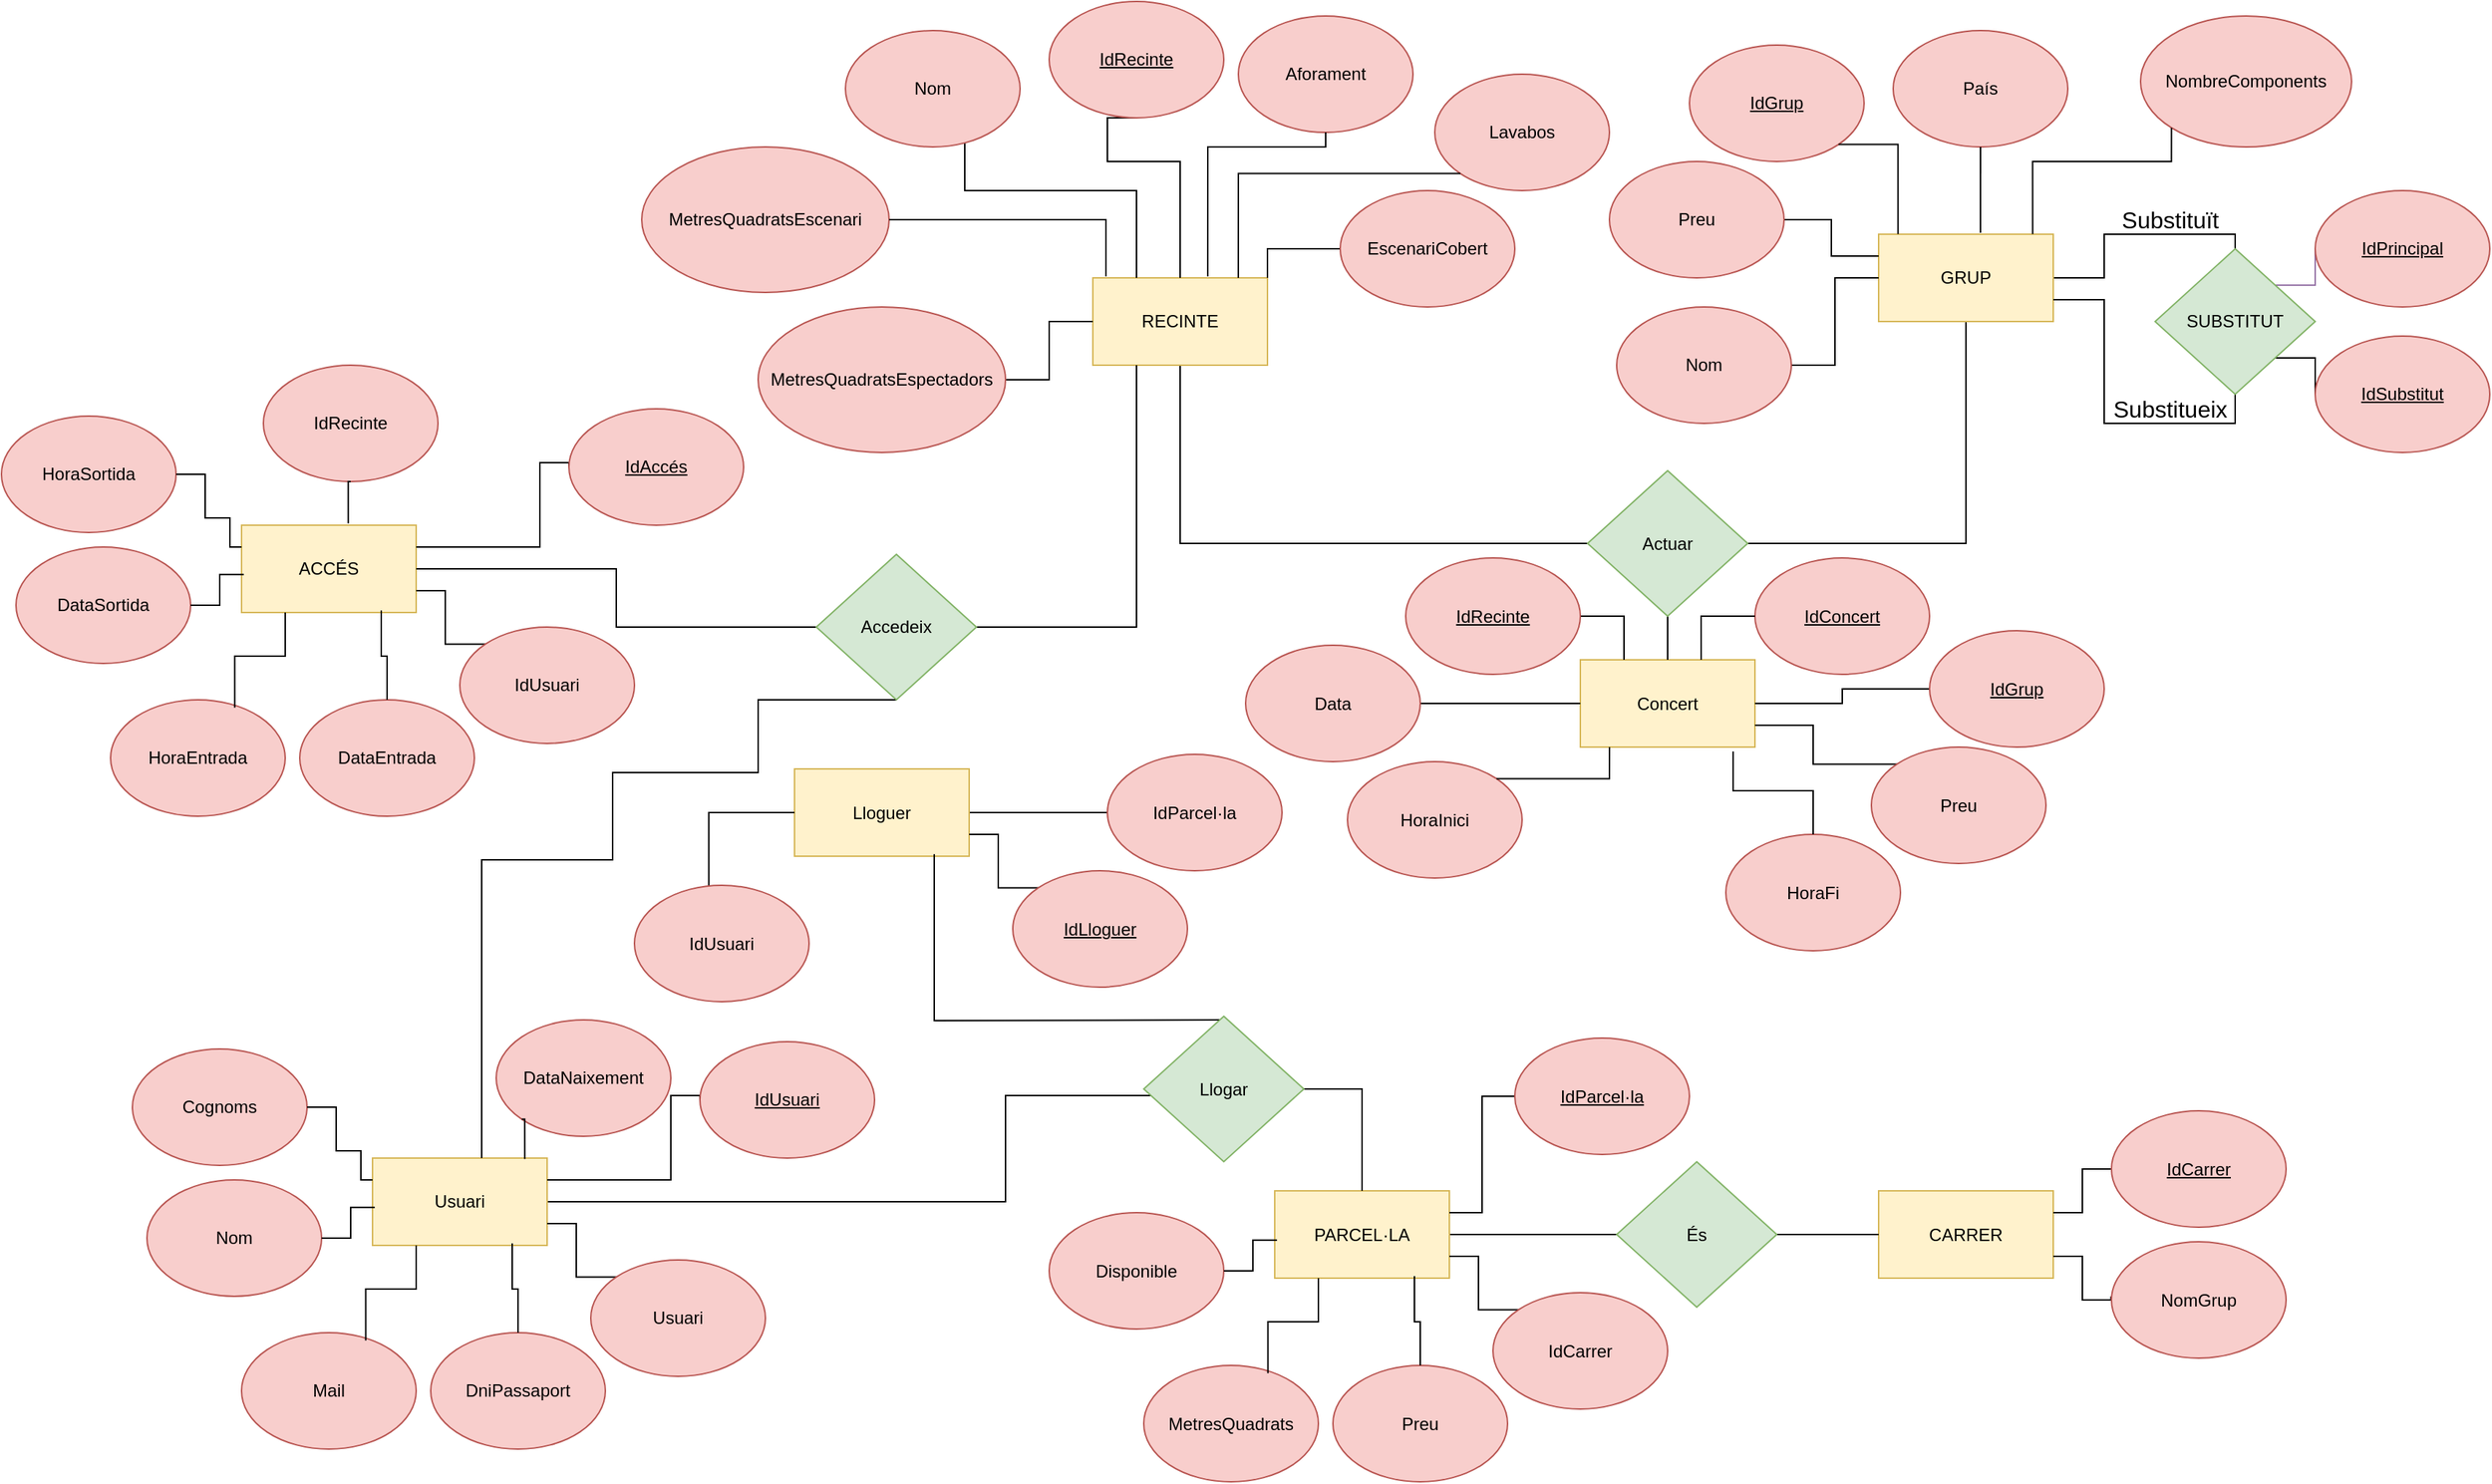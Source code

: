 <mxfile version="24.8.2">
  <diagram name="Page-1" id="hbLQCqh2vZ0tYdXETn6N">
    <mxGraphModel grid="1" page="1" gridSize="10" guides="1" tooltips="1" connect="1" arrows="1" fold="1" pageScale="1" pageWidth="850" pageHeight="1100" math="0" shadow="0">
      <root>
        <mxCell id="0" />
        <mxCell id="1" parent="0" />
        <mxCell id="W-AfqyP43kVuN8w4P5an-43" style="edgeStyle=orthogonalEdgeStyle;rounded=0;orthogonalLoop=1;jettySize=auto;html=1;exitX=0.5;exitY=1;exitDx=0;exitDy=0;entryX=0;entryY=0.5;entryDx=0;entryDy=0;endArrow=none;endFill=0;" edge="1" parent="1" source="W-AfqyP43kVuN8w4P5an-1" target="W-AfqyP43kVuN8w4P5an-41">
          <mxGeometry relative="1" as="geometry" />
        </mxCell>
        <mxCell id="W-AfqyP43kVuN8w4P5an-1" value="RECINTE" style="rounded=0;whiteSpace=wrap;html=1;fillColor=#fff2cc;strokeColor=#d6b656;" vertex="1" parent="1">
          <mxGeometry x="130" y="230" width="120" height="60" as="geometry" />
        </mxCell>
        <mxCell id="W-AfqyP43kVuN8w4P5an-12" style="edgeStyle=orthogonalEdgeStyle;rounded=0;orthogonalLoop=1;jettySize=auto;html=1;exitX=1;exitY=1;exitDx=0;exitDy=0;entryX=0.25;entryY=0;entryDx=0;entryDy=0;endArrow=none;endFill=0;" edge="1" parent="1" source="W-AfqyP43kVuN8w4P5an-2" target="W-AfqyP43kVuN8w4P5an-1">
          <mxGeometry relative="1" as="geometry">
            <Array as="points">
              <mxPoint x="42" y="170" />
              <mxPoint x="160" y="170" />
            </Array>
          </mxGeometry>
        </mxCell>
        <mxCell id="W-AfqyP43kVuN8w4P5an-2" value="Nom" style="ellipse;whiteSpace=wrap;html=1;fillColor=#f8cecc;strokeColor=#b85450;" vertex="1" parent="1">
          <mxGeometry x="-40" y="60" width="120" height="80" as="geometry" />
        </mxCell>
        <mxCell id="W-AfqyP43kVuN8w4P5an-13" style="edgeStyle=orthogonalEdgeStyle;rounded=0;orthogonalLoop=1;jettySize=auto;html=1;exitX=0.5;exitY=1;exitDx=0;exitDy=0;entryX=0.5;entryY=0;entryDx=0;entryDy=0;endArrow=none;endFill=0;" edge="1" parent="1" source="W-AfqyP43kVuN8w4P5an-3" target="W-AfqyP43kVuN8w4P5an-1">
          <mxGeometry relative="1" as="geometry">
            <Array as="points">
              <mxPoint x="140" y="150" />
              <mxPoint x="190" y="150" />
            </Array>
          </mxGeometry>
        </mxCell>
        <mxCell id="W-AfqyP43kVuN8w4P5an-3" value="&lt;u&gt;IdRecinte&lt;/u&gt;" style="ellipse;whiteSpace=wrap;html=1;fillColor=#f8cecc;strokeColor=#b85450;" vertex="1" parent="1">
          <mxGeometry x="100" y="40" width="120" height="80" as="geometry" />
        </mxCell>
        <mxCell id="W-AfqyP43kVuN8w4P5an-4" value="MetresQuadratsEscenari" style="ellipse;whiteSpace=wrap;html=1;fillColor=#f8cecc;strokeColor=#b85450;" vertex="1" parent="1">
          <mxGeometry x="-180" y="140" width="170" height="100" as="geometry" />
        </mxCell>
        <mxCell id="W-AfqyP43kVuN8w4P5an-6" value="Aforament" style="ellipse;whiteSpace=wrap;html=1;fillColor=#f8cecc;strokeColor=#b85450;" vertex="1" parent="1">
          <mxGeometry x="230" y="50" width="120" height="80" as="geometry" />
        </mxCell>
        <mxCell id="W-AfqyP43kVuN8w4P5an-7" value="Lavabos" style="ellipse;whiteSpace=wrap;html=1;fillColor=#f8cecc;strokeColor=#b85450;" vertex="1" parent="1">
          <mxGeometry x="365" y="90" width="120" height="80" as="geometry" />
        </mxCell>
        <mxCell id="W-AfqyP43kVuN8w4P5an-16" style="edgeStyle=orthogonalEdgeStyle;rounded=0;orthogonalLoop=1;jettySize=auto;html=1;exitX=0;exitY=0.5;exitDx=0;exitDy=0;entryX=1;entryY=0;entryDx=0;entryDy=0;endArrow=none;endFill=0;" edge="1" parent="1" source="W-AfqyP43kVuN8w4P5an-8" target="W-AfqyP43kVuN8w4P5an-1">
          <mxGeometry relative="1" as="geometry" />
        </mxCell>
        <mxCell id="W-AfqyP43kVuN8w4P5an-8" value="EscenariCobert" style="ellipse;whiteSpace=wrap;html=1;fillColor=#f8cecc;strokeColor=#b85450;" vertex="1" parent="1">
          <mxGeometry x="300" y="170" width="120" height="80" as="geometry" />
        </mxCell>
        <mxCell id="W-AfqyP43kVuN8w4P5an-10" style="edgeStyle=orthogonalEdgeStyle;rounded=0;orthogonalLoop=1;jettySize=auto;html=1;exitX=1;exitY=0.5;exitDx=0;exitDy=0;entryX=0;entryY=0.5;entryDx=0;entryDy=0;endArrow=none;endFill=0;" edge="1" parent="1" source="W-AfqyP43kVuN8w4P5an-9" target="W-AfqyP43kVuN8w4P5an-1">
          <mxGeometry relative="1" as="geometry" />
        </mxCell>
        <mxCell id="W-AfqyP43kVuN8w4P5an-9" value="MetresQuadratsEspectadors" style="ellipse;whiteSpace=wrap;html=1;fillColor=#f8cecc;strokeColor=#b85450;" vertex="1" parent="1">
          <mxGeometry x="-100" y="250" width="170" height="100" as="geometry" />
        </mxCell>
        <mxCell id="W-AfqyP43kVuN8w4P5an-11" style="edgeStyle=orthogonalEdgeStyle;rounded=0;orthogonalLoop=1;jettySize=auto;html=1;exitX=1;exitY=0.5;exitDx=0;exitDy=0;entryX=0.075;entryY=-0.017;entryDx=0;entryDy=0;entryPerimeter=0;endArrow=none;endFill=0;" edge="1" parent="1" source="W-AfqyP43kVuN8w4P5an-4" target="W-AfqyP43kVuN8w4P5an-1">
          <mxGeometry relative="1" as="geometry" />
        </mxCell>
        <mxCell id="W-AfqyP43kVuN8w4P5an-14" style="edgeStyle=orthogonalEdgeStyle;rounded=0;orthogonalLoop=1;jettySize=auto;html=1;exitX=0.5;exitY=1;exitDx=0;exitDy=0;entryX=0.658;entryY=-0.017;entryDx=0;entryDy=0;entryPerimeter=0;endArrow=none;endFill=0;" edge="1" parent="1" source="W-AfqyP43kVuN8w4P5an-6" target="W-AfqyP43kVuN8w4P5an-1">
          <mxGeometry relative="1" as="geometry">
            <Array as="points">
              <mxPoint x="290" y="140" />
              <mxPoint x="209" y="140" />
            </Array>
          </mxGeometry>
        </mxCell>
        <mxCell id="W-AfqyP43kVuN8w4P5an-15" style="edgeStyle=orthogonalEdgeStyle;rounded=0;orthogonalLoop=1;jettySize=auto;html=1;exitX=0;exitY=1;exitDx=0;exitDy=0;entryX=0.833;entryY=0;entryDx=0;entryDy=0;entryPerimeter=0;endArrow=none;endFill=0;" edge="1" parent="1" source="W-AfqyP43kVuN8w4P5an-7" target="W-AfqyP43kVuN8w4P5an-1">
          <mxGeometry relative="1" as="geometry" />
        </mxCell>
        <mxCell id="W-AfqyP43kVuN8w4P5an-30" style="edgeStyle=orthogonalEdgeStyle;rounded=0;orthogonalLoop=1;jettySize=auto;html=1;exitX=1;exitY=0.5;exitDx=0;exitDy=0;entryX=0.5;entryY=0;entryDx=0;entryDy=0;endArrow=none;endFill=0;" edge="1" parent="1" source="W-AfqyP43kVuN8w4P5an-17" target="W-AfqyP43kVuN8w4P5an-29">
          <mxGeometry relative="1" as="geometry">
            <Array as="points">
              <mxPoint x="825" y="230" />
              <mxPoint x="825" y="200" />
              <mxPoint x="915" y="200" />
            </Array>
          </mxGeometry>
        </mxCell>
        <mxCell id="W-AfqyP43kVuN8w4P5an-42" style="edgeStyle=orthogonalEdgeStyle;rounded=0;orthogonalLoop=1;jettySize=auto;html=1;exitX=0.5;exitY=1;exitDx=0;exitDy=0;entryX=1;entryY=0.5;entryDx=0;entryDy=0;endArrow=none;endFill=0;" edge="1" parent="1" source="W-AfqyP43kVuN8w4P5an-17" target="W-AfqyP43kVuN8w4P5an-41">
          <mxGeometry relative="1" as="geometry" />
        </mxCell>
        <mxCell id="W-AfqyP43kVuN8w4P5an-17" value="GRUP" style="rounded=0;whiteSpace=wrap;html=1;fillColor=#fff2cc;strokeColor=#d6b656;" vertex="1" parent="1">
          <mxGeometry x="670" y="200" width="120" height="60" as="geometry" />
        </mxCell>
        <mxCell id="W-AfqyP43kVuN8w4P5an-23" style="edgeStyle=orthogonalEdgeStyle;rounded=0;orthogonalLoop=1;jettySize=auto;html=1;exitX=1;exitY=0.5;exitDx=0;exitDy=0;entryX=0;entryY=0.5;entryDx=0;entryDy=0;endArrow=none;endFill=0;" edge="1" parent="1" source="W-AfqyP43kVuN8w4P5an-18" target="W-AfqyP43kVuN8w4P5an-17">
          <mxGeometry relative="1" as="geometry" />
        </mxCell>
        <mxCell id="W-AfqyP43kVuN8w4P5an-18" value="Nom" style="ellipse;whiteSpace=wrap;html=1;fillColor=#f8cecc;strokeColor=#b85450;" vertex="1" parent="1">
          <mxGeometry x="490" y="250" width="120" height="80" as="geometry" />
        </mxCell>
        <mxCell id="W-AfqyP43kVuN8w4P5an-19" value="&lt;u&gt;IdGrup&lt;/u&gt;" style="ellipse;whiteSpace=wrap;html=1;fillColor=#f8cecc;strokeColor=#b85450;" vertex="1" parent="1">
          <mxGeometry x="540" y="70" width="120" height="80" as="geometry" />
        </mxCell>
        <mxCell id="W-AfqyP43kVuN8w4P5an-20" value="País" style="ellipse;whiteSpace=wrap;html=1;fillColor=#f8cecc;strokeColor=#b85450;" vertex="1" parent="1">
          <mxGeometry x="680" y="60" width="120" height="80" as="geometry" />
        </mxCell>
        <mxCell id="W-AfqyP43kVuN8w4P5an-21" value="NombreComponents" style="ellipse;whiteSpace=wrap;html=1;fillColor=#f8cecc;strokeColor=#b85450;" vertex="1" parent="1">
          <mxGeometry x="850" y="50" width="145" height="90" as="geometry" />
        </mxCell>
        <mxCell id="W-AfqyP43kVuN8w4P5an-28" style="edgeStyle=orthogonalEdgeStyle;rounded=0;orthogonalLoop=1;jettySize=auto;html=1;exitX=1;exitY=0.5;exitDx=0;exitDy=0;entryX=0;entryY=0.25;entryDx=0;entryDy=0;endArrow=none;endFill=0;" edge="1" parent="1" source="W-AfqyP43kVuN8w4P5an-22" target="W-AfqyP43kVuN8w4P5an-17">
          <mxGeometry relative="1" as="geometry" />
        </mxCell>
        <mxCell id="W-AfqyP43kVuN8w4P5an-22" value="Preu" style="ellipse;whiteSpace=wrap;html=1;fillColor=#f8cecc;strokeColor=#b85450;" vertex="1" parent="1">
          <mxGeometry x="485" y="150" width="120" height="80" as="geometry" />
        </mxCell>
        <mxCell id="W-AfqyP43kVuN8w4P5an-24" style="edgeStyle=orthogonalEdgeStyle;rounded=0;orthogonalLoop=1;jettySize=auto;html=1;exitX=1;exitY=1;exitDx=0;exitDy=0;entryX=0.111;entryY=-0.003;entryDx=0;entryDy=0;entryPerimeter=0;endArrow=none;endFill=0;" edge="1" parent="1" source="W-AfqyP43kVuN8w4P5an-19" target="W-AfqyP43kVuN8w4P5an-17">
          <mxGeometry relative="1" as="geometry" />
        </mxCell>
        <mxCell id="W-AfqyP43kVuN8w4P5an-25" style="edgeStyle=orthogonalEdgeStyle;rounded=0;orthogonalLoop=1;jettySize=auto;html=1;exitX=0.5;exitY=1;exitDx=0;exitDy=0;entryX=0.583;entryY=-0.017;entryDx=0;entryDy=0;entryPerimeter=0;endArrow=none;endFill=0;" edge="1" parent="1" source="W-AfqyP43kVuN8w4P5an-20" target="W-AfqyP43kVuN8w4P5an-17">
          <mxGeometry relative="1" as="geometry" />
        </mxCell>
        <mxCell id="W-AfqyP43kVuN8w4P5an-26" style="edgeStyle=orthogonalEdgeStyle;rounded=0;orthogonalLoop=1;jettySize=auto;html=1;exitX=0;exitY=1;exitDx=0;exitDy=0;entryX=0.882;entryY=-0.003;entryDx=0;entryDy=0;entryPerimeter=0;endArrow=none;endFill=0;" edge="1" parent="1" source="W-AfqyP43kVuN8w4P5an-21" target="W-AfqyP43kVuN8w4P5an-17">
          <mxGeometry relative="1" as="geometry">
            <Array as="points">
              <mxPoint x="871" y="150" />
              <mxPoint x="776" y="150" />
            </Array>
          </mxGeometry>
        </mxCell>
        <mxCell id="W-AfqyP43kVuN8w4P5an-31" style="edgeStyle=orthogonalEdgeStyle;rounded=0;orthogonalLoop=1;jettySize=auto;html=1;exitX=0.5;exitY=1;exitDx=0;exitDy=0;entryX=1;entryY=0.75;entryDx=0;entryDy=0;endArrow=none;endFill=0;" edge="1" parent="1" source="W-AfqyP43kVuN8w4P5an-29" target="W-AfqyP43kVuN8w4P5an-17">
          <mxGeometry relative="1" as="geometry" />
        </mxCell>
        <mxCell id="W-AfqyP43kVuN8w4P5an-34" style="edgeStyle=orthogonalEdgeStyle;rounded=0;orthogonalLoop=1;jettySize=auto;html=1;exitX=1;exitY=1;exitDx=0;exitDy=0;entryX=0;entryY=0.5;entryDx=0;entryDy=0;endArrow=none;endFill=0;" edge="1" parent="1" source="W-AfqyP43kVuN8w4P5an-29" target="W-AfqyP43kVuN8w4P5an-33">
          <mxGeometry relative="1" as="geometry" />
        </mxCell>
        <mxCell id="W-AfqyP43kVuN8w4P5an-35" style="edgeStyle=orthogonalEdgeStyle;rounded=0;orthogonalLoop=1;jettySize=auto;html=1;exitX=1;exitY=0;exitDx=0;exitDy=0;entryX=0;entryY=0.5;entryDx=0;entryDy=0;fillColor=#e1d5e7;strokeColor=#9673a6;endArrow=none;endFill=0;" edge="1" parent="1" source="W-AfqyP43kVuN8w4P5an-29">
          <mxGeometry relative="1" as="geometry">
            <mxPoint x="970" y="210" as="targetPoint" />
          </mxGeometry>
        </mxCell>
        <mxCell id="W-AfqyP43kVuN8w4P5an-29" value="SUBSTITUT" style="rhombus;whiteSpace=wrap;html=1;fillColor=#d5e8d4;strokeColor=#82b366;" vertex="1" parent="1">
          <mxGeometry x="860" y="210" width="110" height="100" as="geometry" />
        </mxCell>
        <mxCell id="W-AfqyP43kVuN8w4P5an-32" value="&lt;u&gt;IdPrincipal&lt;/u&gt;" style="ellipse;whiteSpace=wrap;html=1;fillColor=#f8cecc;strokeColor=#b85450;" vertex="1" parent="1">
          <mxGeometry x="970" y="170" width="120" height="80" as="geometry" />
        </mxCell>
        <mxCell id="W-AfqyP43kVuN8w4P5an-33" value="&lt;u&gt;IdSubstitut&lt;/u&gt;" style="ellipse;whiteSpace=wrap;html=1;fillColor=#f8cecc;strokeColor=#b85450;" vertex="1" parent="1">
          <mxGeometry x="970" y="270" width="120" height="80" as="geometry" />
        </mxCell>
        <mxCell id="W-AfqyP43kVuN8w4P5an-36" value="&lt;div style=&quot;font-size: 16px;&quot;&gt;Substitueix&lt;/div&gt;" style="text;html=1;align=center;verticalAlign=middle;resizable=0;points=[];autosize=1;strokeColor=none;fillColor=none;fontSize=16;" vertex="1" parent="1">
          <mxGeometry x="820" y="305" width="100" height="30" as="geometry" />
        </mxCell>
        <mxCell id="W-AfqyP43kVuN8w4P5an-37" value="Substituït" style="text;html=1;align=center;verticalAlign=middle;resizable=0;points=[];autosize=1;strokeColor=none;fillColor=none;fontSize=16;" vertex="1" parent="1">
          <mxGeometry x="825" y="175" width="90" height="30" as="geometry" />
        </mxCell>
        <mxCell id="W-AfqyP43kVuN8w4P5an-40" value="Concert" style="rounded=0;whiteSpace=wrap;html=1;fillColor=#fff2cc;strokeColor=#d6b656;" vertex="1" parent="1">
          <mxGeometry x="465" y="492.5" width="120" height="60" as="geometry" />
        </mxCell>
        <mxCell id="W-AfqyP43kVuN8w4P5an-44" style="edgeStyle=orthogonalEdgeStyle;rounded=0;orthogonalLoop=1;jettySize=auto;html=1;exitX=0.5;exitY=1;exitDx=0;exitDy=0;entryX=0.5;entryY=0;entryDx=0;entryDy=0;endArrow=none;endFill=0;" edge="1" parent="1" source="W-AfqyP43kVuN8w4P5an-41" target="W-AfqyP43kVuN8w4P5an-40">
          <mxGeometry relative="1" as="geometry" />
        </mxCell>
        <mxCell id="W-AfqyP43kVuN8w4P5an-41" value="Actuar" style="rhombus;whiteSpace=wrap;html=1;fillColor=#d5e8d4;strokeColor=#82b366;" vertex="1" parent="1">
          <mxGeometry x="470" y="362.5" width="110" height="100" as="geometry" />
        </mxCell>
        <mxCell id="W-AfqyP43kVuN8w4P5an-46" value="&lt;u&gt;IdConcert&lt;/u&gt;" style="ellipse;whiteSpace=wrap;html=1;fillColor=#f8cecc;strokeColor=#b85450;" vertex="1" parent="1">
          <mxGeometry x="585" y="422.5" width="120" height="80" as="geometry" />
        </mxCell>
        <mxCell id="W-AfqyP43kVuN8w4P5an-58" style="edgeStyle=orthogonalEdgeStyle;rounded=0;orthogonalLoop=1;jettySize=auto;html=1;exitX=0;exitY=0.5;exitDx=0;exitDy=0;endArrow=none;endFill=0;" edge="1" parent="1" source="W-AfqyP43kVuN8w4P5an-47" target="W-AfqyP43kVuN8w4P5an-40">
          <mxGeometry relative="1" as="geometry" />
        </mxCell>
        <mxCell id="W-AfqyP43kVuN8w4P5an-47" value="&lt;u&gt;IdGrup&lt;/u&gt;" style="ellipse;whiteSpace=wrap;html=1;fillColor=#f8cecc;strokeColor=#b85450;" vertex="1" parent="1">
          <mxGeometry x="705" y="472.5" width="120" height="80" as="geometry" />
        </mxCell>
        <mxCell id="W-AfqyP43kVuN8w4P5an-54" style="edgeStyle=orthogonalEdgeStyle;rounded=0;orthogonalLoop=1;jettySize=auto;html=1;exitX=1;exitY=0.5;exitDx=0;exitDy=0;entryX=0.25;entryY=0;entryDx=0;entryDy=0;endArrow=none;endFill=0;" edge="1" parent="1" source="W-AfqyP43kVuN8w4P5an-48" target="W-AfqyP43kVuN8w4P5an-40">
          <mxGeometry relative="1" as="geometry" />
        </mxCell>
        <mxCell id="W-AfqyP43kVuN8w4P5an-48" value="&lt;u&gt;IdRecinte&lt;/u&gt;" style="ellipse;whiteSpace=wrap;html=1;fillColor=#f8cecc;strokeColor=#b85450;" vertex="1" parent="1">
          <mxGeometry x="345" y="422.5" width="120" height="80" as="geometry" />
        </mxCell>
        <mxCell id="W-AfqyP43kVuN8w4P5an-56" value="" style="edgeStyle=orthogonalEdgeStyle;rounded=0;orthogonalLoop=1;jettySize=auto;html=1;endArrow=none;endFill=0;" edge="1" parent="1" source="W-AfqyP43kVuN8w4P5an-49" target="W-AfqyP43kVuN8w4P5an-40">
          <mxGeometry relative="1" as="geometry" />
        </mxCell>
        <mxCell id="W-AfqyP43kVuN8w4P5an-49" value="Data" style="ellipse;whiteSpace=wrap;html=1;fillColor=#f8cecc;strokeColor=#b85450;" vertex="1" parent="1">
          <mxGeometry x="235" y="482.5" width="120" height="80" as="geometry" />
        </mxCell>
        <mxCell id="W-AfqyP43kVuN8w4P5an-50" value="HoraInici" style="ellipse;whiteSpace=wrap;html=1;fillColor=#f8cecc;strokeColor=#b85450;" vertex="1" parent="1">
          <mxGeometry x="305" y="562.5" width="120" height="80" as="geometry" />
        </mxCell>
        <mxCell id="W-AfqyP43kVuN8w4P5an-51" value="HoraFi" style="ellipse;whiteSpace=wrap;html=1;fillColor=#f8cecc;strokeColor=#b85450;" vertex="1" parent="1">
          <mxGeometry x="565" y="612.5" width="120" height="80" as="geometry" />
        </mxCell>
        <mxCell id="W-AfqyP43kVuN8w4P5an-59" style="edgeStyle=orthogonalEdgeStyle;rounded=0;orthogonalLoop=1;jettySize=auto;html=1;exitX=0;exitY=0;exitDx=0;exitDy=0;entryX=1;entryY=0.75;entryDx=0;entryDy=0;endArrow=none;endFill=0;" edge="1" parent="1" source="W-AfqyP43kVuN8w4P5an-52" target="W-AfqyP43kVuN8w4P5an-40">
          <mxGeometry relative="1" as="geometry" />
        </mxCell>
        <mxCell id="W-AfqyP43kVuN8w4P5an-52" value="Preu" style="ellipse;whiteSpace=wrap;html=1;fillColor=#f8cecc;strokeColor=#b85450;" vertex="1" parent="1">
          <mxGeometry x="665" y="552.5" width="120" height="80" as="geometry" />
        </mxCell>
        <mxCell id="W-AfqyP43kVuN8w4P5an-55" style="edgeStyle=orthogonalEdgeStyle;rounded=0;orthogonalLoop=1;jettySize=auto;html=1;exitX=0;exitY=0.5;exitDx=0;exitDy=0;entryX=0.692;entryY=0;entryDx=0;entryDy=0;entryPerimeter=0;endArrow=none;endFill=0;" edge="1" parent="1" source="W-AfqyP43kVuN8w4P5an-46" target="W-AfqyP43kVuN8w4P5an-40">
          <mxGeometry relative="1" as="geometry" />
        </mxCell>
        <mxCell id="W-AfqyP43kVuN8w4P5an-57" style="edgeStyle=orthogonalEdgeStyle;rounded=0;orthogonalLoop=1;jettySize=auto;html=1;exitX=1;exitY=0;exitDx=0;exitDy=0;entryX=0.167;entryY=1;entryDx=0;entryDy=0;entryPerimeter=0;endArrow=none;endFill=0;" edge="1" parent="1" source="W-AfqyP43kVuN8w4P5an-50" target="W-AfqyP43kVuN8w4P5an-40">
          <mxGeometry relative="1" as="geometry" />
        </mxCell>
        <mxCell id="W-AfqyP43kVuN8w4P5an-60" style="edgeStyle=orthogonalEdgeStyle;rounded=0;orthogonalLoop=1;jettySize=auto;html=1;exitX=0.5;exitY=0;exitDx=0;exitDy=0;entryX=0.875;entryY=1.05;entryDx=0;entryDy=0;entryPerimeter=0;endArrow=none;endFill=0;" edge="1" parent="1" source="W-AfqyP43kVuN8w4P5an-51" target="W-AfqyP43kVuN8w4P5an-40">
          <mxGeometry relative="1" as="geometry" />
        </mxCell>
        <mxCell id="W-AfqyP43kVuN8w4P5an-66" value="CARRER" style="rounded=0;whiteSpace=wrap;html=1;fillColor=#fff2cc;strokeColor=#d6b656;" vertex="1" parent="1">
          <mxGeometry x="670" y="857.5" width="120" height="60" as="geometry" />
        </mxCell>
        <mxCell id="W-AfqyP43kVuN8w4P5an-70" style="edgeStyle=orthogonalEdgeStyle;rounded=0;orthogonalLoop=1;jettySize=auto;html=1;exitX=0;exitY=0.5;exitDx=0;exitDy=0;entryX=1;entryY=0.25;entryDx=0;entryDy=0;endArrow=none;endFill=0;" edge="1" parent="1" source="W-AfqyP43kVuN8w4P5an-67" target="W-AfqyP43kVuN8w4P5an-66">
          <mxGeometry relative="1" as="geometry" />
        </mxCell>
        <mxCell id="W-AfqyP43kVuN8w4P5an-67" value="&lt;u&gt;IdCarrer&lt;/u&gt;" style="ellipse;whiteSpace=wrap;html=1;fillColor=#f8cecc;strokeColor=#b85450;" vertex="1" parent="1">
          <mxGeometry x="830" y="802.5" width="120" height="80" as="geometry" />
        </mxCell>
        <mxCell id="W-AfqyP43kVuN8w4P5an-71" style="edgeStyle=orthogonalEdgeStyle;rounded=0;orthogonalLoop=1;jettySize=auto;html=1;exitX=-0.003;exitY=0.47;exitDx=0;exitDy=0;entryX=1;entryY=0.75;entryDx=0;entryDy=0;endArrow=none;endFill=0;exitPerimeter=0;" edge="1" parent="1" source="W-AfqyP43kVuN8w4P5an-69" target="W-AfqyP43kVuN8w4P5an-66">
          <mxGeometry relative="1" as="geometry">
            <Array as="points">
              <mxPoint x="830" y="932.5" />
              <mxPoint x="810" y="932.5" />
              <mxPoint x="810" y="902.5" />
            </Array>
          </mxGeometry>
        </mxCell>
        <mxCell id="W-AfqyP43kVuN8w4P5an-69" value="NomGrup" style="ellipse;whiteSpace=wrap;html=1;fillColor=#f8cecc;strokeColor=#b85450;" vertex="1" parent="1">
          <mxGeometry x="830" y="892.5" width="120" height="80" as="geometry" />
        </mxCell>
        <mxCell id="W-AfqyP43kVuN8w4P5an-85" style="edgeStyle=orthogonalEdgeStyle;rounded=0;orthogonalLoop=1;jettySize=auto;html=1;exitX=1;exitY=0.5;exitDx=0;exitDy=0;entryX=0;entryY=0.5;entryDx=0;entryDy=0;endArrow=none;endFill=0;" edge="1" parent="1" source="W-AfqyP43kVuN8w4P5an-73" target="W-AfqyP43kVuN8w4P5an-84">
          <mxGeometry relative="1" as="geometry" />
        </mxCell>
        <mxCell id="W-AfqyP43kVuN8w4P5an-73" value="PARCEL·LA" style="rounded=0;whiteSpace=wrap;html=1;fillColor=#fff2cc;strokeColor=#d6b656;" vertex="1" parent="1">
          <mxGeometry x="255" y="857.5" width="120" height="60" as="geometry" />
        </mxCell>
        <mxCell id="W-AfqyP43kVuN8w4P5an-74" style="edgeStyle=orthogonalEdgeStyle;rounded=0;orthogonalLoop=1;jettySize=auto;html=1;exitX=0;exitY=0.5;exitDx=0;exitDy=0;entryX=1;entryY=0.25;entryDx=0;entryDy=0;endArrow=none;endFill=0;" edge="1" parent="1" source="W-AfqyP43kVuN8w4P5an-75" target="W-AfqyP43kVuN8w4P5an-73">
          <mxGeometry relative="1" as="geometry" />
        </mxCell>
        <mxCell id="W-AfqyP43kVuN8w4P5an-75" value="&lt;u&gt;IdParcel·la&lt;/u&gt;" style="ellipse;whiteSpace=wrap;html=1;fillColor=#f8cecc;strokeColor=#b85450;" vertex="1" parent="1">
          <mxGeometry x="420" y="752.5" width="120" height="80" as="geometry" />
        </mxCell>
        <mxCell id="W-AfqyP43kVuN8w4P5an-76" value="Preu" style="ellipse;whiteSpace=wrap;html=1;fillColor=#f8cecc;strokeColor=#b85450;" vertex="1" parent="1">
          <mxGeometry x="295" y="977.5" width="120" height="80" as="geometry" />
        </mxCell>
        <mxCell id="W-AfqyP43kVuN8w4P5an-77" style="edgeStyle=orthogonalEdgeStyle;rounded=0;orthogonalLoop=1;jettySize=auto;html=1;exitX=0;exitY=0;exitDx=0;exitDy=0;entryX=1;entryY=0.75;entryDx=0;entryDy=0;endArrow=none;endFill=0;" edge="1" parent="1" source="W-AfqyP43kVuN8w4P5an-78" target="W-AfqyP43kVuN8w4P5an-73">
          <mxGeometry relative="1" as="geometry">
            <Array as="points">
              <mxPoint x="395" y="939.5" />
              <mxPoint x="395" y="902.5" />
            </Array>
          </mxGeometry>
        </mxCell>
        <mxCell id="W-AfqyP43kVuN8w4P5an-78" value="IdCarrer" style="ellipse;whiteSpace=wrap;html=1;fillColor=#f8cecc;strokeColor=#b85450;" vertex="1" parent="1">
          <mxGeometry x="405" y="927.5" width="120" height="80" as="geometry" />
        </mxCell>
        <mxCell id="W-AfqyP43kVuN8w4P5an-79" style="edgeStyle=orthogonalEdgeStyle;rounded=0;orthogonalLoop=1;jettySize=auto;html=1;exitX=0.5;exitY=0;exitDx=0;exitDy=0;entryX=0.8;entryY=0.978;entryDx=0;entryDy=0;entryPerimeter=0;endArrow=none;endFill=0;" edge="1" parent="1" source="W-AfqyP43kVuN8w4P5an-76" target="W-AfqyP43kVuN8w4P5an-73">
          <mxGeometry relative="1" as="geometry" />
        </mxCell>
        <mxCell id="W-AfqyP43kVuN8w4P5an-80" value="MetresQuadrats" style="ellipse;whiteSpace=wrap;html=1;fillColor=#f8cecc;strokeColor=#b85450;" vertex="1" parent="1">
          <mxGeometry x="165" y="977.5" width="120" height="80" as="geometry" />
        </mxCell>
        <mxCell id="W-AfqyP43kVuN8w4P5an-81" style="edgeStyle=orthogonalEdgeStyle;rounded=0;orthogonalLoop=1;jettySize=auto;html=1;exitX=0.25;exitY=1;exitDx=0;exitDy=0;entryX=0.711;entryY=0.067;entryDx=0;entryDy=0;entryPerimeter=0;endArrow=none;endFill=0;" edge="1" parent="1" source="W-AfqyP43kVuN8w4P5an-73" target="W-AfqyP43kVuN8w4P5an-80">
          <mxGeometry relative="1" as="geometry" />
        </mxCell>
        <mxCell id="W-AfqyP43kVuN8w4P5an-82" value="Disponible" style="ellipse;whiteSpace=wrap;html=1;fillColor=#f8cecc;strokeColor=#b85450;" vertex="1" parent="1">
          <mxGeometry x="100" y="872.5" width="120" height="80" as="geometry" />
        </mxCell>
        <mxCell id="W-AfqyP43kVuN8w4P5an-83" style="edgeStyle=orthogonalEdgeStyle;rounded=0;orthogonalLoop=1;jettySize=auto;html=1;exitX=1;exitY=0.5;exitDx=0;exitDy=0;entryX=0.013;entryY=0.565;entryDx=0;entryDy=0;entryPerimeter=0;endArrow=none;endFill=0;" edge="1" parent="1" source="W-AfqyP43kVuN8w4P5an-82" target="W-AfqyP43kVuN8w4P5an-73">
          <mxGeometry relative="1" as="geometry" />
        </mxCell>
        <mxCell id="W-AfqyP43kVuN8w4P5an-86" style="edgeStyle=orthogonalEdgeStyle;rounded=0;orthogonalLoop=1;jettySize=auto;html=1;exitX=1;exitY=0.5;exitDx=0;exitDy=0;entryX=0;entryY=0.5;entryDx=0;entryDy=0;endArrow=none;endFill=0;" edge="1" parent="1" source="W-AfqyP43kVuN8w4P5an-84" target="W-AfqyP43kVuN8w4P5an-66">
          <mxGeometry relative="1" as="geometry" />
        </mxCell>
        <mxCell id="W-AfqyP43kVuN8w4P5an-84" value="És" style="rhombus;whiteSpace=wrap;html=1;fillColor=#d5e8d4;strokeColor=#82b366;" vertex="1" parent="1">
          <mxGeometry x="490" y="837.5" width="110" height="100" as="geometry" />
        </mxCell>
        <mxCell id="W-AfqyP43kVuN8w4P5an-89" style="edgeStyle=orthogonalEdgeStyle;rounded=0;orthogonalLoop=1;jettySize=auto;html=1;exitX=1;exitY=0.5;exitDx=0;exitDy=0;entryX=0.5;entryY=1;entryDx=0;entryDy=0;endArrow=none;endFill=0;" edge="1" parent="1" source="W-AfqyP43kVuN8w4P5an-90" target="W-AfqyP43kVuN8w4P5an-120">
          <mxGeometry relative="1" as="geometry">
            <mxPoint x="-150" y="865" as="targetPoint" />
            <Array as="points">
              <mxPoint x="70" y="865" />
              <mxPoint x="70" y="792" />
            </Array>
          </mxGeometry>
        </mxCell>
        <mxCell id="W-AfqyP43kVuN8w4P5an-90" value="Usuari" style="rounded=0;whiteSpace=wrap;html=1;fillColor=#fff2cc;strokeColor=#d6b656;" vertex="1" parent="1">
          <mxGeometry x="-365" y="835" width="120" height="60" as="geometry" />
        </mxCell>
        <mxCell id="W-AfqyP43kVuN8w4P5an-91" style="edgeStyle=orthogonalEdgeStyle;rounded=0;orthogonalLoop=1;jettySize=auto;html=1;exitX=0;exitY=0.5;exitDx=0;exitDy=0;entryX=1;entryY=0.25;entryDx=0;entryDy=0;endArrow=none;endFill=0;" edge="1" parent="1" source="W-AfqyP43kVuN8w4P5an-92" target="W-AfqyP43kVuN8w4P5an-90">
          <mxGeometry relative="1" as="geometry">
            <Array as="points">
              <mxPoint x="-140" y="792" />
              <mxPoint x="-160" y="792" />
              <mxPoint x="-160" y="850" />
            </Array>
          </mxGeometry>
        </mxCell>
        <mxCell id="W-AfqyP43kVuN8w4P5an-92" value="&lt;u&gt;IdUsuari&lt;/u&gt;" style="ellipse;whiteSpace=wrap;html=1;fillColor=#f8cecc;strokeColor=#b85450;" vertex="1" parent="1">
          <mxGeometry x="-140" y="755" width="120" height="80" as="geometry" />
        </mxCell>
        <mxCell id="W-AfqyP43kVuN8w4P5an-93" value="DniPassaport" style="ellipse;whiteSpace=wrap;html=1;fillColor=#f8cecc;strokeColor=#b85450;" vertex="1" parent="1">
          <mxGeometry x="-325" y="955" width="120" height="80" as="geometry" />
        </mxCell>
        <mxCell id="W-AfqyP43kVuN8w4P5an-94" style="edgeStyle=orthogonalEdgeStyle;rounded=0;orthogonalLoop=1;jettySize=auto;html=1;exitX=0;exitY=0;exitDx=0;exitDy=0;entryX=1;entryY=0.75;entryDx=0;entryDy=0;endArrow=none;endFill=0;" edge="1" parent="1" source="W-AfqyP43kVuN8w4P5an-95" target="W-AfqyP43kVuN8w4P5an-90">
          <mxGeometry relative="1" as="geometry">
            <Array as="points">
              <mxPoint x="-225" y="917" />
              <mxPoint x="-225" y="880" />
            </Array>
          </mxGeometry>
        </mxCell>
        <mxCell id="W-AfqyP43kVuN8w4P5an-95" value="Usuari" style="ellipse;whiteSpace=wrap;html=1;fillColor=#f8cecc;strokeColor=#b85450;" vertex="1" parent="1">
          <mxGeometry x="-215" y="905" width="120" height="80" as="geometry" />
        </mxCell>
        <mxCell id="W-AfqyP43kVuN8w4P5an-96" style="edgeStyle=orthogonalEdgeStyle;rounded=0;orthogonalLoop=1;jettySize=auto;html=1;exitX=0.5;exitY=0;exitDx=0;exitDy=0;entryX=0.8;entryY=0.978;entryDx=0;entryDy=0;entryPerimeter=0;endArrow=none;endFill=0;" edge="1" parent="1" source="W-AfqyP43kVuN8w4P5an-93" target="W-AfqyP43kVuN8w4P5an-90">
          <mxGeometry relative="1" as="geometry" />
        </mxCell>
        <mxCell id="W-AfqyP43kVuN8w4P5an-97" value="Mail" style="ellipse;whiteSpace=wrap;html=1;fillColor=#f8cecc;strokeColor=#b85450;" vertex="1" parent="1">
          <mxGeometry x="-455" y="955" width="120" height="80" as="geometry" />
        </mxCell>
        <mxCell id="W-AfqyP43kVuN8w4P5an-98" style="edgeStyle=orthogonalEdgeStyle;rounded=0;orthogonalLoop=1;jettySize=auto;html=1;exitX=0.25;exitY=1;exitDx=0;exitDy=0;entryX=0.711;entryY=0.067;entryDx=0;entryDy=0;entryPerimeter=0;endArrow=none;endFill=0;" edge="1" parent="1" source="W-AfqyP43kVuN8w4P5an-90" target="W-AfqyP43kVuN8w4P5an-97">
          <mxGeometry relative="1" as="geometry" />
        </mxCell>
        <mxCell id="W-AfqyP43kVuN8w4P5an-99" value="Nom" style="ellipse;whiteSpace=wrap;html=1;fillColor=#f8cecc;strokeColor=#b85450;" vertex="1" parent="1">
          <mxGeometry x="-520" y="850" width="120" height="80" as="geometry" />
        </mxCell>
        <mxCell id="W-AfqyP43kVuN8w4P5an-100" style="edgeStyle=orthogonalEdgeStyle;rounded=0;orthogonalLoop=1;jettySize=auto;html=1;exitX=1;exitY=0.5;exitDx=0;exitDy=0;entryX=0.013;entryY=0.565;entryDx=0;entryDy=0;entryPerimeter=0;endArrow=none;endFill=0;" edge="1" parent="1" source="W-AfqyP43kVuN8w4P5an-99" target="W-AfqyP43kVuN8w4P5an-90">
          <mxGeometry relative="1" as="geometry" />
        </mxCell>
        <mxCell id="W-AfqyP43kVuN8w4P5an-101" value="Cognoms" style="ellipse;whiteSpace=wrap;html=1;fillColor=#f8cecc;strokeColor=#b85450;" vertex="1" parent="1">
          <mxGeometry x="-530" y="760" width="120" height="80" as="geometry" />
        </mxCell>
        <mxCell id="W-AfqyP43kVuN8w4P5an-102" style="edgeStyle=orthogonalEdgeStyle;rounded=0;orthogonalLoop=1;jettySize=auto;html=1;exitX=1;exitY=0.5;exitDx=0;exitDy=0;entryX=0;entryY=0.25;entryDx=0;entryDy=0;endArrow=none;endFill=0;" edge="1" parent="1" source="W-AfqyP43kVuN8w4P5an-101" target="W-AfqyP43kVuN8w4P5an-90">
          <mxGeometry relative="1" as="geometry">
            <mxPoint x="-373" y="779" as="targetPoint" />
            <Array as="points">
              <mxPoint x="-390" y="800" />
              <mxPoint x="-390" y="830" />
              <mxPoint x="-373" y="830" />
              <mxPoint x="-373" y="850" />
            </Array>
          </mxGeometry>
        </mxCell>
        <mxCell id="W-AfqyP43kVuN8w4P5an-111" style="edgeStyle=orthogonalEdgeStyle;rounded=0;orthogonalLoop=1;jettySize=auto;html=1;exitX=1;exitY=0.5;exitDx=0;exitDy=0;entryX=0;entryY=0.5;entryDx=0;entryDy=0;endArrow=none;endFill=0;" edge="1" parent="1" source="W-AfqyP43kVuN8w4P5an-112" target="W-AfqyP43kVuN8w4P5an-118">
          <mxGeometry relative="1" as="geometry">
            <mxPoint x="160" y="597.5" as="targetPoint" />
          </mxGeometry>
        </mxCell>
        <mxCell id="W-AfqyP43kVuN8w4P5an-112" value="Lloguer" style="rounded=0;whiteSpace=wrap;html=1;fillColor=#fff2cc;strokeColor=#d6b656;" vertex="1" parent="1">
          <mxGeometry x="-75" y="567.5" width="120" height="60" as="geometry" />
        </mxCell>
        <mxCell id="W-AfqyP43kVuN8w4P5an-114" style="edgeStyle=orthogonalEdgeStyle;rounded=0;orthogonalLoop=1;jettySize=auto;html=1;exitX=0;exitY=0;exitDx=0;exitDy=0;entryX=1;entryY=0.75;entryDx=0;entryDy=0;endArrow=none;endFill=0;" edge="1" parent="1" source="W-AfqyP43kVuN8w4P5an-115" target="W-AfqyP43kVuN8w4P5an-112">
          <mxGeometry relative="1" as="geometry">
            <Array as="points">
              <mxPoint x="65" y="649.5" />
              <mxPoint x="65" y="612.5" />
            </Array>
          </mxGeometry>
        </mxCell>
        <mxCell id="W-AfqyP43kVuN8w4P5an-115" value="&lt;u&gt;IdLloguer&lt;/u&gt;" style="ellipse;whiteSpace=wrap;html=1;fillColor=#f8cecc;strokeColor=#b85450;" vertex="1" parent="1">
          <mxGeometry x="75" y="637.5" width="120" height="80" as="geometry" />
        </mxCell>
        <mxCell id="W-AfqyP43kVuN8w4P5an-116" style="edgeStyle=orthogonalEdgeStyle;rounded=0;orthogonalLoop=1;jettySize=auto;html=1;exitX=0;exitY=0.5;exitDx=0;exitDy=0;entryX=0.8;entryY=0.978;entryDx=0;entryDy=0;entryPerimeter=0;endArrow=none;endFill=0;" edge="1" parent="1" target="W-AfqyP43kVuN8w4P5an-112">
          <mxGeometry relative="1" as="geometry">
            <mxPoint x="220" y="740" as="sourcePoint" />
          </mxGeometry>
        </mxCell>
        <mxCell id="W-AfqyP43kVuN8w4P5an-117" style="edgeStyle=orthogonalEdgeStyle;rounded=0;orthogonalLoop=1;jettySize=auto;html=1;exitX=0;exitY=0.5;exitDx=0;exitDy=0;entryX=0.426;entryY=0.038;entryDx=0;entryDy=0;entryPerimeter=0;endArrow=none;endFill=0;" edge="1" parent="1" source="W-AfqyP43kVuN8w4P5an-112" target="W-AfqyP43kVuN8w4P5an-119">
          <mxGeometry relative="1" as="geometry">
            <mxPoint x="-80" y="692.5" as="targetPoint" />
          </mxGeometry>
        </mxCell>
        <mxCell id="W-AfqyP43kVuN8w4P5an-118" value="IdParcel·la" style="ellipse;whiteSpace=wrap;html=1;fillColor=#f8cecc;strokeColor=#b85450;" vertex="1" parent="1">
          <mxGeometry x="140" y="557.5" width="120" height="80" as="geometry" />
        </mxCell>
        <mxCell id="W-AfqyP43kVuN8w4P5an-119" value="IdUsuari" style="ellipse;whiteSpace=wrap;html=1;fillColor=#f8cecc;strokeColor=#b85450;" vertex="1" parent="1">
          <mxGeometry x="-185" y="647.5" width="120" height="80" as="geometry" />
        </mxCell>
        <mxCell id="W-AfqyP43kVuN8w4P5an-121" style="edgeStyle=orthogonalEdgeStyle;rounded=0;orthogonalLoop=1;jettySize=auto;html=1;exitX=1;exitY=0.5;exitDx=0;exitDy=0;entryX=0.5;entryY=0;entryDx=0;entryDy=0;endArrow=none;endFill=0;" edge="1" parent="1" source="W-AfqyP43kVuN8w4P5an-120" target="W-AfqyP43kVuN8w4P5an-73">
          <mxGeometry relative="1" as="geometry" />
        </mxCell>
        <mxCell id="W-AfqyP43kVuN8w4P5an-120" value="Llogar" style="rhombus;whiteSpace=wrap;html=1;fillColor=#d5e8d4;strokeColor=#82b366;" vertex="1" parent="1">
          <mxGeometry x="165" y="737.5" width="110" height="100" as="geometry" />
        </mxCell>
        <mxCell id="W-AfqyP43kVuN8w4P5an-122" value="DataNaixement" style="ellipse;whiteSpace=wrap;html=1;fillColor=#f8cecc;strokeColor=#b85450;" vertex="1" parent="1">
          <mxGeometry x="-280" y="740" width="120" height="80" as="geometry" />
        </mxCell>
        <mxCell id="W-AfqyP43kVuN8w4P5an-124" style="edgeStyle=orthogonalEdgeStyle;rounded=0;orthogonalLoop=1;jettySize=auto;html=1;exitX=0;exitY=1;exitDx=0;exitDy=0;entryX=0.872;entryY=0.011;entryDx=0;entryDy=0;entryPerimeter=0;endArrow=none;endFill=0;" edge="1" parent="1" source="W-AfqyP43kVuN8w4P5an-122" target="W-AfqyP43kVuN8w4P5an-90">
          <mxGeometry relative="1" as="geometry" />
        </mxCell>
        <mxCell id="W-AfqyP43kVuN8w4P5an-125" value="ACCÉS" style="rounded=0;whiteSpace=wrap;html=1;fillColor=#fff2cc;strokeColor=#d6b656;" vertex="1" parent="1">
          <mxGeometry x="-455" y="400" width="120" height="60" as="geometry" />
        </mxCell>
        <mxCell id="W-AfqyP43kVuN8w4P5an-126" style="edgeStyle=orthogonalEdgeStyle;rounded=0;orthogonalLoop=1;jettySize=auto;html=1;exitX=0;exitY=0.5;exitDx=0;exitDy=0;entryX=1;entryY=0.25;entryDx=0;entryDy=0;endArrow=none;endFill=0;" edge="1" parent="1" source="W-AfqyP43kVuN8w4P5an-127" target="W-AfqyP43kVuN8w4P5an-125">
          <mxGeometry relative="1" as="geometry">
            <Array as="points">
              <mxPoint x="-230" y="357" />
              <mxPoint x="-250" y="357" />
              <mxPoint x="-250" y="415" />
            </Array>
          </mxGeometry>
        </mxCell>
        <mxCell id="W-AfqyP43kVuN8w4P5an-127" value="&lt;u&gt;IdAccés&lt;/u&gt;" style="ellipse;whiteSpace=wrap;html=1;fillColor=#f8cecc;strokeColor=#b85450;" vertex="1" parent="1">
          <mxGeometry x="-230" y="320" width="120" height="80" as="geometry" />
        </mxCell>
        <mxCell id="W-AfqyP43kVuN8w4P5an-128" value="DataEntrada" style="ellipse;whiteSpace=wrap;html=1;fillColor=#f8cecc;strokeColor=#b85450;" vertex="1" parent="1">
          <mxGeometry x="-415" y="520" width="120" height="80" as="geometry" />
        </mxCell>
        <mxCell id="W-AfqyP43kVuN8w4P5an-129" style="edgeStyle=orthogonalEdgeStyle;rounded=0;orthogonalLoop=1;jettySize=auto;html=1;exitX=0;exitY=0;exitDx=0;exitDy=0;entryX=1;entryY=0.75;entryDx=0;entryDy=0;endArrow=none;endFill=0;" edge="1" parent="1" source="W-AfqyP43kVuN8w4P5an-130" target="W-AfqyP43kVuN8w4P5an-125">
          <mxGeometry relative="1" as="geometry">
            <Array as="points">
              <mxPoint x="-315" y="482" />
              <mxPoint x="-315" y="445" />
            </Array>
          </mxGeometry>
        </mxCell>
        <mxCell id="W-AfqyP43kVuN8w4P5an-130" value="IdUsuari" style="ellipse;whiteSpace=wrap;html=1;fillColor=#f8cecc;strokeColor=#b85450;" vertex="1" parent="1">
          <mxGeometry x="-305" y="470" width="120" height="80" as="geometry" />
        </mxCell>
        <mxCell id="W-AfqyP43kVuN8w4P5an-131" style="edgeStyle=orthogonalEdgeStyle;rounded=0;orthogonalLoop=1;jettySize=auto;html=1;exitX=0.5;exitY=0;exitDx=0;exitDy=0;entryX=0.8;entryY=0.978;entryDx=0;entryDy=0;entryPerimeter=0;endArrow=none;endFill=0;" edge="1" parent="1" source="W-AfqyP43kVuN8w4P5an-128" target="W-AfqyP43kVuN8w4P5an-125">
          <mxGeometry relative="1" as="geometry" />
        </mxCell>
        <mxCell id="W-AfqyP43kVuN8w4P5an-132" value="HoraEntrada" style="ellipse;whiteSpace=wrap;html=1;fillColor=#f8cecc;strokeColor=#b85450;" vertex="1" parent="1">
          <mxGeometry x="-545" y="520" width="120" height="80" as="geometry" />
        </mxCell>
        <mxCell id="W-AfqyP43kVuN8w4P5an-133" style="edgeStyle=orthogonalEdgeStyle;rounded=0;orthogonalLoop=1;jettySize=auto;html=1;exitX=0.25;exitY=1;exitDx=0;exitDy=0;entryX=0.711;entryY=0.067;entryDx=0;entryDy=0;entryPerimeter=0;endArrow=none;endFill=0;" edge="1" parent="1" source="W-AfqyP43kVuN8w4P5an-125" target="W-AfqyP43kVuN8w4P5an-132">
          <mxGeometry relative="1" as="geometry" />
        </mxCell>
        <mxCell id="W-AfqyP43kVuN8w4P5an-134" value="DataSortida" style="ellipse;whiteSpace=wrap;html=1;fillColor=#f8cecc;strokeColor=#b85450;" vertex="1" parent="1">
          <mxGeometry x="-610" y="415" width="120" height="80" as="geometry" />
        </mxCell>
        <mxCell id="W-AfqyP43kVuN8w4P5an-135" style="edgeStyle=orthogonalEdgeStyle;rounded=0;orthogonalLoop=1;jettySize=auto;html=1;exitX=1;exitY=0.5;exitDx=0;exitDy=0;entryX=0.013;entryY=0.565;entryDx=0;entryDy=0;entryPerimeter=0;endArrow=none;endFill=0;" edge="1" parent="1" source="W-AfqyP43kVuN8w4P5an-134" target="W-AfqyP43kVuN8w4P5an-125">
          <mxGeometry relative="1" as="geometry" />
        </mxCell>
        <mxCell id="W-AfqyP43kVuN8w4P5an-136" value="HoraSortida" style="ellipse;whiteSpace=wrap;html=1;fillColor=#f8cecc;strokeColor=#b85450;" vertex="1" parent="1">
          <mxGeometry x="-620" y="325" width="120" height="80" as="geometry" />
        </mxCell>
        <mxCell id="W-AfqyP43kVuN8w4P5an-137" style="edgeStyle=orthogonalEdgeStyle;rounded=0;orthogonalLoop=1;jettySize=auto;html=1;exitX=1;exitY=0.5;exitDx=0;exitDy=0;entryX=0;entryY=0.25;entryDx=0;entryDy=0;endArrow=none;endFill=0;" edge="1" parent="1" source="W-AfqyP43kVuN8w4P5an-136" target="W-AfqyP43kVuN8w4P5an-125">
          <mxGeometry relative="1" as="geometry">
            <mxPoint x="-463" y="344" as="targetPoint" />
            <Array as="points">
              <mxPoint x="-480" y="365" />
              <mxPoint x="-480" y="395" />
              <mxPoint x="-463" y="395" />
              <mxPoint x="-463" y="415" />
            </Array>
          </mxGeometry>
        </mxCell>
        <mxCell id="W-AfqyP43kVuN8w4P5an-138" value="IdRecinte" style="ellipse;whiteSpace=wrap;html=1;fillColor=#f8cecc;strokeColor=#b85450;" vertex="1" parent="1">
          <mxGeometry x="-440" y="290" width="120" height="80" as="geometry" />
        </mxCell>
        <mxCell id="W-AfqyP43kVuN8w4P5an-140" style="edgeStyle=orthogonalEdgeStyle;rounded=0;orthogonalLoop=1;jettySize=auto;html=1;exitX=0.5;exitY=1;exitDx=0;exitDy=0;entryX=0.611;entryY=-0.021;entryDx=0;entryDy=0;entryPerimeter=0;endArrow=none;endFill=0;" edge="1" parent="1" source="W-AfqyP43kVuN8w4P5an-138" target="W-AfqyP43kVuN8w4P5an-125">
          <mxGeometry relative="1" as="geometry" />
        </mxCell>
        <mxCell id="W-AfqyP43kVuN8w4P5an-144" style="edgeStyle=orthogonalEdgeStyle;rounded=0;orthogonalLoop=1;jettySize=auto;html=1;exitX=1;exitY=0.5;exitDx=0;exitDy=0;entryX=0.25;entryY=1;entryDx=0;entryDy=0;endArrow=none;endFill=0;" edge="1" parent="1" source="W-AfqyP43kVuN8w4P5an-143" target="W-AfqyP43kVuN8w4P5an-1">
          <mxGeometry relative="1" as="geometry" />
        </mxCell>
        <mxCell id="W-AfqyP43kVuN8w4P5an-145" style="edgeStyle=orthogonalEdgeStyle;rounded=0;orthogonalLoop=1;jettySize=auto;html=1;exitX=0;exitY=0.5;exitDx=0;exitDy=0;entryX=1;entryY=0.5;entryDx=0;entryDy=0;endArrow=none;endFill=0;" edge="1" parent="1" source="W-AfqyP43kVuN8w4P5an-143" target="W-AfqyP43kVuN8w4P5an-125">
          <mxGeometry relative="1" as="geometry" />
        </mxCell>
        <mxCell id="W-AfqyP43kVuN8w4P5an-146" style="edgeStyle=orthogonalEdgeStyle;rounded=0;orthogonalLoop=1;jettySize=auto;html=1;exitX=0.5;exitY=1;exitDx=0;exitDy=0;endArrow=none;endFill=0;" edge="1" parent="1" source="W-AfqyP43kVuN8w4P5an-143" target="W-AfqyP43kVuN8w4P5an-90">
          <mxGeometry relative="1" as="geometry">
            <Array as="points">
              <mxPoint x="-100" y="520" />
              <mxPoint x="-100" y="570" />
              <mxPoint x="-200" y="570" />
              <mxPoint x="-200" y="630" />
              <mxPoint x="-290" y="630" />
            </Array>
          </mxGeometry>
        </mxCell>
        <mxCell id="W-AfqyP43kVuN8w4P5an-143" value="Accedeix" style="rhombus;whiteSpace=wrap;html=1;fillColor=#d5e8d4;strokeColor=#82b366;" vertex="1" parent="1">
          <mxGeometry x="-60" y="420" width="110" height="100" as="geometry" />
        </mxCell>
      </root>
    </mxGraphModel>
  </diagram>
</mxfile>
